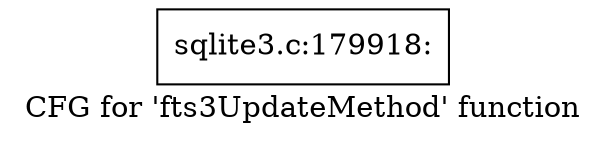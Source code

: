 digraph "CFG for 'fts3UpdateMethod' function" {
	label="CFG for 'fts3UpdateMethod' function";

	Node0x55c0fb0343f0 [shape=record,label="{sqlite3.c:179918:}"];
}
